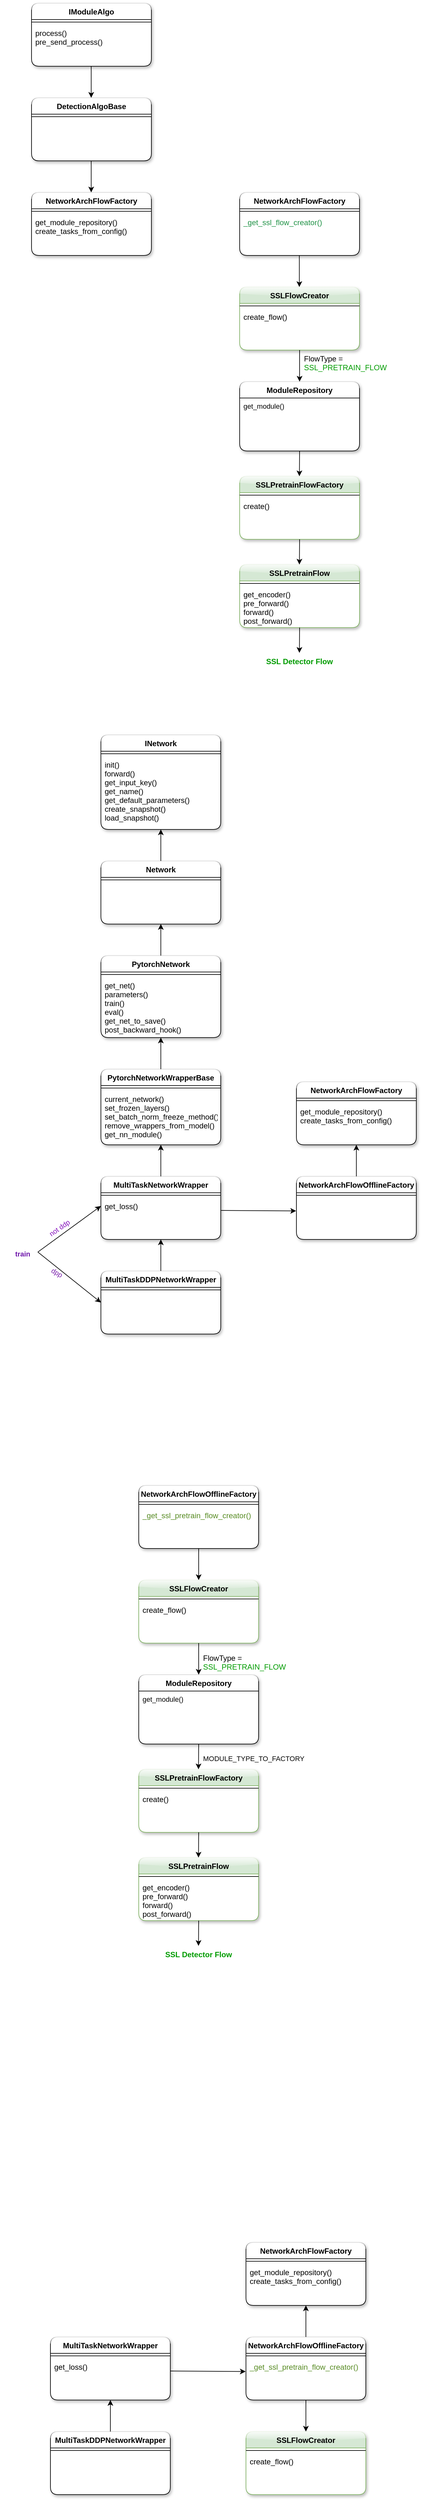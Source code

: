 <mxfile version="20.7.4" type="github">
  <diagram id="C5RBs43oDa-KdzZeNtuy" name="Page-1">
    <mxGraphModel dx="1247" dy="769" grid="1" gridSize="10" guides="1" tooltips="1" connect="1" arrows="1" fold="1" page="1" pageScale="1" pageWidth="827" pageHeight="1169" math="0" shadow="0">
      <root>
        <mxCell id="WIyWlLk6GJQsqaUBKTNV-0" />
        <mxCell id="WIyWlLk6GJQsqaUBKTNV-1" parent="WIyWlLk6GJQsqaUBKTNV-0" />
        <mxCell id="KXzFWfe0HEiZLdzoKxse-3" value="NetworkArchFlowFactory" style="swimlane;fontStyle=1;align=center;verticalAlign=top;childLayout=stackLayout;horizontal=1;startSize=26;horizontalStack=0;resizeParent=1;resizeLast=0;collapsible=1;marginBottom=0;rounded=1;shadow=1;strokeWidth=1;swimlaneFillColor=default;glass=1;" vertex="1" parent="WIyWlLk6GJQsqaUBKTNV-1">
          <mxGeometry x="130" y="340" width="190" height="100" as="geometry">
            <mxRectangle x="220" y="120" width="160" height="26" as="alternateBounds" />
          </mxGeometry>
        </mxCell>
        <mxCell id="KXzFWfe0HEiZLdzoKxse-7" value="" style="line;html=1;strokeWidth=1;align=left;verticalAlign=middle;spacingTop=-1;spacingLeft=3;spacingRight=3;rotatable=0;labelPosition=right;points=[];portConstraint=eastwest;" vertex="1" parent="KXzFWfe0HEiZLdzoKxse-3">
          <mxGeometry y="26" width="190" height="8" as="geometry" />
        </mxCell>
        <mxCell id="KXzFWfe0HEiZLdzoKxse-226" value="get_module_repository()&#xa;create_tasks_from_config()&#xa;" style="text;align=left;verticalAlign=top;spacingLeft=4;spacingRight=4;overflow=hidden;rotatable=0;points=[[0,0.5],[1,0.5]];portConstraint=eastwest;" vertex="1" parent="KXzFWfe0HEiZLdzoKxse-3">
          <mxGeometry y="34" width="190" height="66" as="geometry" />
        </mxCell>
        <mxCell id="KXzFWfe0HEiZLdzoKxse-45" value="NetworkArchFlowOfflineFactory" style="swimlane;fontStyle=1;align=center;verticalAlign=top;childLayout=stackLayout;horizontal=1;startSize=26;horizontalStack=0;resizeParent=1;resizeLast=0;collapsible=1;marginBottom=0;rounded=1;shadow=1;strokeWidth=1;swimlaneFillColor=default;glass=1;" vertex="1" parent="WIyWlLk6GJQsqaUBKTNV-1">
          <mxGeometry x="550" y="1900" width="190" height="100" as="geometry">
            <mxRectangle x="220" y="120" width="160" height="26" as="alternateBounds" />
          </mxGeometry>
        </mxCell>
        <mxCell id="KXzFWfe0HEiZLdzoKxse-46" value="" style="line;html=1;strokeWidth=1;align=left;verticalAlign=middle;spacingTop=-1;spacingLeft=3;spacingRight=3;rotatable=0;labelPosition=right;points=[];portConstraint=eastwest;" vertex="1" parent="KXzFWfe0HEiZLdzoKxse-45">
          <mxGeometry y="26" width="190" height="8" as="geometry" />
        </mxCell>
        <mxCell id="KXzFWfe0HEiZLdzoKxse-49" value="NetworkArchFlowFactory" style="swimlane;fontStyle=1;align=center;verticalAlign=top;childLayout=stackLayout;horizontal=1;startSize=26;horizontalStack=0;resizeParent=1;resizeLast=0;collapsible=1;marginBottom=0;rounded=1;shadow=1;strokeWidth=1;swimlaneFillColor=default;glass=1;" vertex="1" parent="WIyWlLk6GJQsqaUBKTNV-1">
          <mxGeometry x="550" y="1750" width="190" height="100" as="geometry">
            <mxRectangle x="220" y="120" width="160" height="26" as="alternateBounds" />
          </mxGeometry>
        </mxCell>
        <mxCell id="KXzFWfe0HEiZLdzoKxse-50" value="" style="line;html=1;strokeWidth=1;align=left;verticalAlign=middle;spacingTop=-1;spacingLeft=3;spacingRight=3;rotatable=0;labelPosition=right;points=[];portConstraint=eastwest;" vertex="1" parent="KXzFWfe0HEiZLdzoKxse-49">
          <mxGeometry y="26" width="190" height="8" as="geometry" />
        </mxCell>
        <mxCell id="KXzFWfe0HEiZLdzoKxse-51" value="get_module_repository()&#xa;create_tasks_from_config()&#xa;" style="text;align=left;verticalAlign=top;spacingLeft=4;spacingRight=4;overflow=hidden;rotatable=0;points=[[0,0.5],[1,0.5]];portConstraint=eastwest;" vertex="1" parent="KXzFWfe0HEiZLdzoKxse-49">
          <mxGeometry y="34" width="190" height="66" as="geometry" />
        </mxCell>
        <mxCell id="KXzFWfe0HEiZLdzoKxse-52" value="" style="endArrow=classic;html=1;rounded=0;fontColor=#009C00;exitX=0.5;exitY=0;exitDx=0;exitDy=0;" edge="1" parent="WIyWlLk6GJQsqaUBKTNV-1" source="KXzFWfe0HEiZLdzoKxse-45">
          <mxGeometry width="50" height="50" relative="1" as="geometry">
            <mxPoint x="870" y="1920" as="sourcePoint" />
            <mxPoint x="645" y="1850" as="targetPoint" />
          </mxGeometry>
        </mxCell>
        <mxCell id="KXzFWfe0HEiZLdzoKxse-54" value="Network" style="swimlane;fontStyle=1;align=center;verticalAlign=top;childLayout=stackLayout;horizontal=1;startSize=26;horizontalStack=0;resizeParent=1;resizeLast=0;collapsible=1;marginBottom=0;rounded=1;shadow=1;strokeWidth=1;swimlaneFillColor=default;glass=1;" vertex="1" parent="WIyWlLk6GJQsqaUBKTNV-1">
          <mxGeometry x="240" y="1400" width="190" height="100" as="geometry">
            <mxRectangle x="220" y="120" width="160" height="26" as="alternateBounds" />
          </mxGeometry>
        </mxCell>
        <mxCell id="KXzFWfe0HEiZLdzoKxse-55" value="" style="line;html=1;strokeWidth=1;align=left;verticalAlign=middle;spacingTop=-1;spacingLeft=3;spacingRight=3;rotatable=0;labelPosition=right;points=[];portConstraint=eastwest;" vertex="1" parent="KXzFWfe0HEiZLdzoKxse-54">
          <mxGeometry y="26" width="190" height="8" as="geometry" />
        </mxCell>
        <mxCell id="KXzFWfe0HEiZLdzoKxse-57" value="INetwork" style="swimlane;fontStyle=1;align=center;verticalAlign=top;childLayout=stackLayout;horizontal=1;startSize=26;horizontalStack=0;resizeParent=1;resizeLast=0;collapsible=1;marginBottom=0;rounded=1;shadow=1;strokeWidth=1;swimlaneFillColor=default;glass=1;" vertex="1" parent="WIyWlLk6GJQsqaUBKTNV-1">
          <mxGeometry x="240" y="1200" width="190" height="150" as="geometry">
            <mxRectangle x="220" y="120" width="160" height="26" as="alternateBounds" />
          </mxGeometry>
        </mxCell>
        <mxCell id="KXzFWfe0HEiZLdzoKxse-58" value="" style="line;html=1;strokeWidth=1;align=left;verticalAlign=middle;spacingTop=-1;spacingLeft=3;spacingRight=3;rotatable=0;labelPosition=right;points=[];portConstraint=eastwest;" vertex="1" parent="KXzFWfe0HEiZLdzoKxse-57">
          <mxGeometry y="26" width="190" height="8" as="geometry" />
        </mxCell>
        <mxCell id="KXzFWfe0HEiZLdzoKxse-59" value="init()&#xa;forward()&#xa;get_input_key()&#xa;get_name()&#xa;get_default_parameters()&#xa;create_snapshot()&#xa;load_snapshot()&#xa;" style="text;align=left;verticalAlign=top;spacingLeft=4;spacingRight=4;overflow=hidden;rotatable=0;points=[[0,0.5],[1,0.5]];portConstraint=eastwest;" vertex="1" parent="KXzFWfe0HEiZLdzoKxse-57">
          <mxGeometry y="34" width="190" height="116" as="geometry" />
        </mxCell>
        <mxCell id="KXzFWfe0HEiZLdzoKxse-60" value="" style="endArrow=classic;html=1;rounded=0;fontColor=#009C00;exitX=0.5;exitY=0;exitDx=0;exitDy=0;" edge="1" parent="WIyWlLk6GJQsqaUBKTNV-1" source="KXzFWfe0HEiZLdzoKxse-54">
          <mxGeometry width="50" height="50" relative="1" as="geometry">
            <mxPoint x="560" y="1420" as="sourcePoint" />
            <mxPoint x="335" y="1350" as="targetPoint" />
          </mxGeometry>
        </mxCell>
        <mxCell id="KXzFWfe0HEiZLdzoKxse-61" value="PytorchNetwork" style="swimlane;fontStyle=1;align=center;verticalAlign=top;childLayout=stackLayout;horizontal=1;startSize=26;horizontalStack=0;resizeParent=1;resizeLast=0;collapsible=1;marginBottom=0;rounded=1;shadow=1;strokeWidth=1;swimlaneFillColor=default;glass=1;" vertex="1" parent="WIyWlLk6GJQsqaUBKTNV-1">
          <mxGeometry x="240" y="1550" width="190" height="130" as="geometry">
            <mxRectangle x="220" y="120" width="160" height="26" as="alternateBounds" />
          </mxGeometry>
        </mxCell>
        <mxCell id="KXzFWfe0HEiZLdzoKxse-62" value="" style="line;html=1;strokeWidth=1;align=left;verticalAlign=middle;spacingTop=-1;spacingLeft=3;spacingRight=3;rotatable=0;labelPosition=right;points=[];portConstraint=eastwest;" vertex="1" parent="KXzFWfe0HEiZLdzoKxse-61">
          <mxGeometry y="26" width="190" height="8" as="geometry" />
        </mxCell>
        <mxCell id="KXzFWfe0HEiZLdzoKxse-72" value="get_net()&#xa;parameters()&#xa;train()&#xa;eval()&#xa;get_net_to_save()&#xa;post_backward_hook()&#xa;" style="text;align=left;verticalAlign=top;spacingLeft=4;spacingRight=4;overflow=hidden;rotatable=0;points=[[0,0.5],[1,0.5]];portConstraint=eastwest;" vertex="1" parent="KXzFWfe0HEiZLdzoKxse-61">
          <mxGeometry y="34" width="190" height="96" as="geometry" />
        </mxCell>
        <mxCell id="KXzFWfe0HEiZLdzoKxse-63" value="" style="endArrow=classic;html=1;rounded=0;fontColor=#009C00;exitX=0.5;exitY=0;exitDx=0;exitDy=0;" edge="1" parent="WIyWlLk6GJQsqaUBKTNV-1" source="KXzFWfe0HEiZLdzoKxse-61">
          <mxGeometry width="50" height="50" relative="1" as="geometry">
            <mxPoint x="560" y="1570" as="sourcePoint" />
            <mxPoint x="335" y="1500" as="targetPoint" />
          </mxGeometry>
        </mxCell>
        <mxCell id="KXzFWfe0HEiZLdzoKxse-64" value="PytorchNetworkWrapperBase" style="swimlane;fontStyle=1;align=center;verticalAlign=top;childLayout=stackLayout;horizontal=1;startSize=26;horizontalStack=0;resizeParent=1;resizeLast=0;collapsible=1;marginBottom=0;rounded=1;shadow=1;strokeWidth=1;swimlaneFillColor=default;glass=1;" vertex="1" parent="WIyWlLk6GJQsqaUBKTNV-1">
          <mxGeometry x="240" y="1730" width="190" height="120" as="geometry">
            <mxRectangle x="220" y="120" width="160" height="26" as="alternateBounds" />
          </mxGeometry>
        </mxCell>
        <mxCell id="KXzFWfe0HEiZLdzoKxse-65" value="" style="line;html=1;strokeWidth=1;align=left;verticalAlign=middle;spacingTop=-1;spacingLeft=3;spacingRight=3;rotatable=0;labelPosition=right;points=[];portConstraint=eastwest;" vertex="1" parent="KXzFWfe0HEiZLdzoKxse-64">
          <mxGeometry y="26" width="190" height="8" as="geometry" />
        </mxCell>
        <mxCell id="KXzFWfe0HEiZLdzoKxse-73" value="current_network()&#xa;set_frozen_layers()&#xa;set_batch_norm_freeze_method()&#xa;remove_wrappers_from_model()&#xa;get_nn_module()" style="text;align=left;verticalAlign=top;spacingLeft=4;spacingRight=4;overflow=hidden;rotatable=0;points=[[0,0.5],[1,0.5]];portConstraint=eastwest;" vertex="1" parent="KXzFWfe0HEiZLdzoKxse-64">
          <mxGeometry y="34" width="190" height="86" as="geometry" />
        </mxCell>
        <mxCell id="KXzFWfe0HEiZLdzoKxse-66" value="" style="endArrow=classic;html=1;rounded=0;fontColor=#009C00;exitX=0.5;exitY=0;exitDx=0;exitDy=0;" edge="1" parent="WIyWlLk6GJQsqaUBKTNV-1" source="KXzFWfe0HEiZLdzoKxse-64">
          <mxGeometry width="50" height="50" relative="1" as="geometry">
            <mxPoint x="560" y="1750" as="sourcePoint" />
            <mxPoint x="335" y="1680" as="targetPoint" />
          </mxGeometry>
        </mxCell>
        <mxCell id="KXzFWfe0HEiZLdzoKxse-67" value="MultiTaskNetworkWrapper" style="swimlane;fontStyle=1;align=center;verticalAlign=top;childLayout=stackLayout;horizontal=1;startSize=26;horizontalStack=0;resizeParent=1;resizeLast=0;collapsible=1;marginBottom=0;rounded=1;shadow=1;strokeWidth=1;swimlaneFillColor=default;glass=1;" vertex="1" parent="WIyWlLk6GJQsqaUBKTNV-1">
          <mxGeometry x="240" y="1900" width="190" height="100" as="geometry">
            <mxRectangle x="220" y="120" width="160" height="26" as="alternateBounds" />
          </mxGeometry>
        </mxCell>
        <mxCell id="KXzFWfe0HEiZLdzoKxse-68" value="" style="line;html=1;strokeWidth=1;align=left;verticalAlign=middle;spacingTop=-1;spacingLeft=3;spacingRight=3;rotatable=0;labelPosition=right;points=[];portConstraint=eastwest;" vertex="1" parent="KXzFWfe0HEiZLdzoKxse-67">
          <mxGeometry y="26" width="190" height="8" as="geometry" />
        </mxCell>
        <mxCell id="KXzFWfe0HEiZLdzoKxse-74" value="get_loss()" style="text;align=left;verticalAlign=top;spacingLeft=4;spacingRight=4;overflow=hidden;rotatable=0;points=[[0,0.5],[1,0.5]];portConstraint=eastwest;" vertex="1" parent="KXzFWfe0HEiZLdzoKxse-67">
          <mxGeometry y="34" width="190" height="26" as="geometry" />
        </mxCell>
        <mxCell id="KXzFWfe0HEiZLdzoKxse-69" value="" style="endArrow=classic;html=1;rounded=0;fontColor=#009C00;exitX=0.5;exitY=0;exitDx=0;exitDy=0;" edge="1" parent="WIyWlLk6GJQsqaUBKTNV-1" source="KXzFWfe0HEiZLdzoKxse-67">
          <mxGeometry width="50" height="50" relative="1" as="geometry">
            <mxPoint x="560" y="1920" as="sourcePoint" />
            <mxPoint x="335" y="1850" as="targetPoint" />
          </mxGeometry>
        </mxCell>
        <mxCell id="KXzFWfe0HEiZLdzoKxse-75" value="MultiTaskDDPNetworkWrapper" style="swimlane;fontStyle=1;align=center;verticalAlign=top;childLayout=stackLayout;horizontal=1;startSize=26;horizontalStack=0;resizeParent=1;resizeLast=0;collapsible=1;marginBottom=0;rounded=1;shadow=1;strokeWidth=1;swimlaneFillColor=default;glass=1;" vertex="1" parent="WIyWlLk6GJQsqaUBKTNV-1">
          <mxGeometry x="240" y="2050" width="190" height="100" as="geometry">
            <mxRectangle x="220" y="120" width="160" height="26" as="alternateBounds" />
          </mxGeometry>
        </mxCell>
        <mxCell id="KXzFWfe0HEiZLdzoKxse-76" value="" style="line;html=1;strokeWidth=1;align=left;verticalAlign=middle;spacingTop=-1;spacingLeft=3;spacingRight=3;rotatable=0;labelPosition=right;points=[];portConstraint=eastwest;" vertex="1" parent="KXzFWfe0HEiZLdzoKxse-75">
          <mxGeometry y="26" width="190" height="8" as="geometry" />
        </mxCell>
        <mxCell id="KXzFWfe0HEiZLdzoKxse-78" value="" style="endArrow=classic;html=1;rounded=0;fontColor=#009C00;exitX=0.5;exitY=0;exitDx=0;exitDy=0;" edge="1" parent="WIyWlLk6GJQsqaUBKTNV-1" source="KXzFWfe0HEiZLdzoKxse-75">
          <mxGeometry width="50" height="50" relative="1" as="geometry">
            <mxPoint x="560" y="2070" as="sourcePoint" />
            <mxPoint x="335" y="2000" as="targetPoint" />
          </mxGeometry>
        </mxCell>
        <mxCell id="KXzFWfe0HEiZLdzoKxse-83" value="" style="endArrow=classic;html=1;rounded=0;fontColor=#009C00;exitX=1.001;exitY=0.769;exitDx=0;exitDy=0;exitPerimeter=0;entryX=-0.003;entryY=0.8;entryDx=0;entryDy=0;entryPerimeter=0;" edge="1" parent="WIyWlLk6GJQsqaUBKTNV-1" source="KXzFWfe0HEiZLdzoKxse-74">
          <mxGeometry width="50" height="50" relative="1" as="geometry">
            <mxPoint x="530" y="2090" as="sourcePoint" />
            <mxPoint x="549.43" y="1954.8" as="targetPoint" />
          </mxGeometry>
        </mxCell>
        <mxCell id="KXzFWfe0HEiZLdzoKxse-145" value="NetworkArchFlowOfflineFactory" style="swimlane;fontStyle=1;align=center;verticalAlign=top;childLayout=stackLayout;horizontal=1;startSize=26;horizontalStack=0;resizeParent=1;resizeLast=0;collapsible=1;marginBottom=0;rounded=1;shadow=1;strokeWidth=1;swimlaneFillColor=default;glass=1;" vertex="1" parent="WIyWlLk6GJQsqaUBKTNV-1">
          <mxGeometry x="300" y="2390" width="190" height="100" as="geometry">
            <mxRectangle x="220" y="120" width="160" height="26" as="alternateBounds" />
          </mxGeometry>
        </mxCell>
        <mxCell id="KXzFWfe0HEiZLdzoKxse-146" value="" style="line;html=1;strokeWidth=1;align=left;verticalAlign=middle;spacingTop=-1;spacingLeft=3;spacingRight=3;rotatable=0;labelPosition=right;points=[];portConstraint=eastwest;" vertex="1" parent="KXzFWfe0HEiZLdzoKxse-145">
          <mxGeometry y="26" width="190" height="8" as="geometry" />
        </mxCell>
        <mxCell id="KXzFWfe0HEiZLdzoKxse-147" value="_get_ssl_pretrain_flow_creator()" style="text;align=left;verticalAlign=top;spacingLeft=4;spacingRight=4;overflow=hidden;rotatable=0;points=[[0,0.5],[1,0.5]];portConstraint=eastwest;fontColor=#578b23;" vertex="1" parent="KXzFWfe0HEiZLdzoKxse-145">
          <mxGeometry y="34" width="190" height="26" as="geometry" />
        </mxCell>
        <mxCell id="KXzFWfe0HEiZLdzoKxse-149" value="SSLFlowCreator" style="swimlane;fontStyle=1;align=center;verticalAlign=top;childLayout=stackLayout;horizontal=1;startSize=26;horizontalStack=0;resizeParent=1;resizeLast=0;collapsible=1;marginBottom=0;rounded=1;shadow=1;strokeWidth=1;swimlaneFillColor=default;glass=1;fillColor=#d5e8d4;strokeColor=#82b366;" vertex="1" parent="WIyWlLk6GJQsqaUBKTNV-1">
          <mxGeometry x="300" y="2540" width="190" height="100" as="geometry">
            <mxRectangle x="220" y="120" width="160" height="26" as="alternateBounds" />
          </mxGeometry>
        </mxCell>
        <mxCell id="KXzFWfe0HEiZLdzoKxse-150" value="" style="line;html=1;strokeWidth=1;align=left;verticalAlign=middle;spacingTop=-1;spacingLeft=3;spacingRight=3;rotatable=0;labelPosition=right;points=[];portConstraint=eastwest;" vertex="1" parent="KXzFWfe0HEiZLdzoKxse-149">
          <mxGeometry y="26" width="190" height="8" as="geometry" />
        </mxCell>
        <mxCell id="KXzFWfe0HEiZLdzoKxse-151" value="create_flow()" style="text;align=left;verticalAlign=top;spacingLeft=4;spacingRight=4;overflow=hidden;rotatable=0;points=[[0,0.5],[1,0.5]];portConstraint=eastwest;" vertex="1" parent="KXzFWfe0HEiZLdzoKxse-149">
          <mxGeometry y="34" width="190" height="26" as="geometry" />
        </mxCell>
        <mxCell id="KXzFWfe0HEiZLdzoKxse-152" value="" style="endArrow=classic;html=1;rounded=0;" edge="1" parent="WIyWlLk6GJQsqaUBKTNV-1">
          <mxGeometry x="-1" y="-166" width="50" height="50" relative="1" as="geometry">
            <mxPoint x="395" y="2490" as="sourcePoint" />
            <mxPoint x="395" y="2540" as="targetPoint" />
            <mxPoint x="26" y="-90" as="offset" />
          </mxGeometry>
        </mxCell>
        <mxCell id="KXzFWfe0HEiZLdzoKxse-153" value="ModuleRepository" style="swimlane;fontStyle=1;align=center;verticalAlign=top;childLayout=stackLayout;horizontal=1;startSize=26;horizontalStack=0;resizeParent=1;resizeLast=0;collapsible=1;marginBottom=0;rounded=1;shadow=1;strokeWidth=1;swimlaneFillColor=default;glass=1;" vertex="1" parent="WIyWlLk6GJQsqaUBKTNV-1">
          <mxGeometry x="300" y="2690" width="190" height="110" as="geometry">
            <mxRectangle x="130" y="380" width="160" height="26" as="alternateBounds" />
          </mxGeometry>
        </mxCell>
        <mxCell id="KXzFWfe0HEiZLdzoKxse-154" value="get_module()" style="text;align=left;verticalAlign=top;spacingLeft=4;spacingRight=4;overflow=hidden;rotatable=0;points=[[0,0.5],[1,0.5]];portConstraint=eastwest;fontSize=11;" vertex="1" parent="KXzFWfe0HEiZLdzoKxse-153">
          <mxGeometry y="26" width="190" height="64" as="geometry" />
        </mxCell>
        <mxCell id="KXzFWfe0HEiZLdzoKxse-155" value="FlowType = &lt;font color=&quot;#009c00&quot;&gt;SSL_PRETRAIN_FLOW&lt;/font&gt;" style="text;whiteSpace=wrap;html=1;" vertex="1" parent="WIyWlLk6GJQsqaUBKTNV-1">
          <mxGeometry x="400" y="2650" width="160" height="40" as="geometry" />
        </mxCell>
        <mxCell id="KXzFWfe0HEiZLdzoKxse-156" value="SSLPretrainFlow" style="swimlane;fontStyle=1;align=center;verticalAlign=top;childLayout=stackLayout;horizontal=1;startSize=26;horizontalStack=0;resizeParent=1;resizeLast=0;collapsible=1;marginBottom=0;rounded=1;shadow=1;strokeWidth=1;swimlaneFillColor=default;glass=1;fillColor=#d5e8d4;strokeColor=#82b366;" vertex="1" parent="WIyWlLk6GJQsqaUBKTNV-1">
          <mxGeometry x="300" y="2980" width="190" height="100" as="geometry">
            <mxRectangle x="220" y="120" width="160" height="26" as="alternateBounds" />
          </mxGeometry>
        </mxCell>
        <mxCell id="KXzFWfe0HEiZLdzoKxse-157" value="" style="line;html=1;strokeWidth=1;align=left;verticalAlign=middle;spacingTop=-1;spacingLeft=3;spacingRight=3;rotatable=0;labelPosition=right;points=[];portConstraint=eastwest;" vertex="1" parent="KXzFWfe0HEiZLdzoKxse-156">
          <mxGeometry y="26" width="190" height="8" as="geometry" />
        </mxCell>
        <mxCell id="KXzFWfe0HEiZLdzoKxse-158" value="get_encoder()&#xa;pre_forward()&#xa;forward()&#xa;post_forward()" style="text;align=left;verticalAlign=top;spacingLeft=4;spacingRight=4;overflow=hidden;rotatable=0;points=[[0,0.5],[1,0.5]];portConstraint=eastwest;" vertex="1" parent="KXzFWfe0HEiZLdzoKxse-156">
          <mxGeometry y="34" width="190" height="66" as="geometry" />
        </mxCell>
        <mxCell id="KXzFWfe0HEiZLdzoKxse-159" value="SSLPretrainFlowFactory" style="swimlane;fontStyle=1;align=center;verticalAlign=top;childLayout=stackLayout;horizontal=1;startSize=26;horizontalStack=0;resizeParent=1;resizeLast=0;collapsible=1;marginBottom=0;rounded=1;shadow=1;strokeWidth=1;swimlaneFillColor=default;glass=1;fillColor=#d5e8d4;strokeColor=#82b366;" vertex="1" parent="WIyWlLk6GJQsqaUBKTNV-1">
          <mxGeometry x="300" y="2840" width="190" height="100" as="geometry">
            <mxRectangle x="220" y="120" width="160" height="26" as="alternateBounds" />
          </mxGeometry>
        </mxCell>
        <mxCell id="KXzFWfe0HEiZLdzoKxse-160" value="" style="line;html=1;strokeWidth=1;align=left;verticalAlign=middle;spacingTop=-1;spacingLeft=3;spacingRight=3;rotatable=0;labelPosition=right;points=[];portConstraint=eastwest;" vertex="1" parent="KXzFWfe0HEiZLdzoKxse-159">
          <mxGeometry y="26" width="190" height="8" as="geometry" />
        </mxCell>
        <mxCell id="KXzFWfe0HEiZLdzoKxse-161" value="create()" style="text;align=left;verticalAlign=top;spacingLeft=4;spacingRight=4;overflow=hidden;rotatable=0;points=[[0,0.5],[1,0.5]];portConstraint=eastwest;" vertex="1" parent="KXzFWfe0HEiZLdzoKxse-159">
          <mxGeometry y="34" width="190" height="26" as="geometry" />
        </mxCell>
        <mxCell id="KXzFWfe0HEiZLdzoKxse-162" value="&lt;b style=&quot;&quot;&gt;&lt;font color=&quot;#009c00&quot;&gt;SSL Detector Flow&lt;/font&gt;&lt;/b&gt;" style="text;whiteSpace=wrap;html=1;" vertex="1" parent="WIyWlLk6GJQsqaUBKTNV-1">
          <mxGeometry x="340" y="3120" width="160" height="40" as="geometry" />
        </mxCell>
        <mxCell id="KXzFWfe0HEiZLdzoKxse-163" value="" style="endArrow=classic;html=1;rounded=0;exitX=0.5;exitY=1;exitDx=0;exitDy=0;entryX=0.5;entryY=0;entryDx=0;entryDy=0;" edge="1" parent="WIyWlLk6GJQsqaUBKTNV-1" source="KXzFWfe0HEiZLdzoKxse-149" target="KXzFWfe0HEiZLdzoKxse-153">
          <mxGeometry x="-1" y="-166" width="50" height="50" relative="1" as="geometry">
            <mxPoint x="405" y="2500" as="sourcePoint" />
            <mxPoint x="405" y="2550" as="targetPoint" />
            <mxPoint x="26" y="-90" as="offset" />
          </mxGeometry>
        </mxCell>
        <mxCell id="KXzFWfe0HEiZLdzoKxse-164" value="" style="endArrow=classic;html=1;rounded=0;fontColor=#0f16d7;exitX=0.5;exitY=1;exitDx=0;exitDy=0;" edge="1" parent="WIyWlLk6GJQsqaUBKTNV-1" source="KXzFWfe0HEiZLdzoKxse-153">
          <mxGeometry width="50" height="50" relative="1" as="geometry">
            <mxPoint x="394.6" y="2810" as="sourcePoint" />
            <mxPoint x="394.7" y="2840" as="targetPoint" />
            <Array as="points">
              <mxPoint x="394.7" y="2840" />
            </Array>
          </mxGeometry>
        </mxCell>
        <mxCell id="KXzFWfe0HEiZLdzoKxse-165" value="&lt;font color=&quot;#050505&quot;&gt;MODULE_TYPE_TO_FACTORY&lt;/font&gt;" style="text;whiteSpace=wrap;html=1;fontSize=11;fontColor=#578b23;" vertex="1" parent="WIyWlLk6GJQsqaUBKTNV-1">
          <mxGeometry x="400" y="2810" width="190" height="40" as="geometry" />
        </mxCell>
        <mxCell id="KXzFWfe0HEiZLdzoKxse-166" value="" style="endArrow=classic;html=1;rounded=0;fontColor=#0f16d7;exitX=0.5;exitY=1;exitDx=0;exitDy=0;" edge="1" parent="WIyWlLk6GJQsqaUBKTNV-1">
          <mxGeometry width="50" height="50" relative="1" as="geometry">
            <mxPoint x="395" y="2940" as="sourcePoint" />
            <mxPoint x="394.7" y="2980" as="targetPoint" />
            <Array as="points">
              <mxPoint x="394.7" y="2980" />
            </Array>
          </mxGeometry>
        </mxCell>
        <mxCell id="KXzFWfe0HEiZLdzoKxse-167" value="" style="endArrow=classic;html=1;rounded=0;fontColor=#0f16d7;exitX=0.5;exitY=1;exitDx=0;exitDy=0;" edge="1" parent="WIyWlLk6GJQsqaUBKTNV-1">
          <mxGeometry width="50" height="50" relative="1" as="geometry">
            <mxPoint x="395" y="3080" as="sourcePoint" />
            <mxPoint x="394.7" y="3120" as="targetPoint" />
            <Array as="points">
              <mxPoint x="394.7" y="3120" />
            </Array>
          </mxGeometry>
        </mxCell>
        <mxCell id="KXzFWfe0HEiZLdzoKxse-168" value="NetworkArchFlowOfflineFactory" style="swimlane;fontStyle=1;align=center;verticalAlign=top;childLayout=stackLayout;horizontal=1;startSize=26;horizontalStack=0;resizeParent=1;resizeLast=0;collapsible=1;marginBottom=0;rounded=1;shadow=1;strokeWidth=1;swimlaneFillColor=default;glass=1;" vertex="1" parent="WIyWlLk6GJQsqaUBKTNV-1">
          <mxGeometry x="470" y="3740" width="190" height="100" as="geometry">
            <mxRectangle x="220" y="120" width="160" height="26" as="alternateBounds" />
          </mxGeometry>
        </mxCell>
        <mxCell id="KXzFWfe0HEiZLdzoKxse-169" value="" style="line;html=1;strokeWidth=1;align=left;verticalAlign=middle;spacingTop=-1;spacingLeft=3;spacingRight=3;rotatable=0;labelPosition=right;points=[];portConstraint=eastwest;" vertex="1" parent="KXzFWfe0HEiZLdzoKxse-168">
          <mxGeometry y="26" width="190" height="8" as="geometry" />
        </mxCell>
        <mxCell id="KXzFWfe0HEiZLdzoKxse-170" value="_get_ssl_pretrain_flow_creator()" style="text;align=left;verticalAlign=top;spacingLeft=4;spacingRight=4;overflow=hidden;rotatable=0;points=[[0,0.5],[1,0.5]];portConstraint=eastwest;fontColor=#578b23;" vertex="1" parent="KXzFWfe0HEiZLdzoKxse-168">
          <mxGeometry y="34" width="190" height="26" as="geometry" />
        </mxCell>
        <mxCell id="KXzFWfe0HEiZLdzoKxse-171" value="NetworkArchFlowFactory" style="swimlane;fontStyle=1;align=center;verticalAlign=top;childLayout=stackLayout;horizontal=1;startSize=26;horizontalStack=0;resizeParent=1;resizeLast=0;collapsible=1;marginBottom=0;rounded=1;shadow=1;strokeWidth=1;swimlaneFillColor=default;glass=1;" vertex="1" parent="WIyWlLk6GJQsqaUBKTNV-1">
          <mxGeometry x="470" y="3590" width="190" height="100" as="geometry">
            <mxRectangle x="220" y="120" width="160" height="26" as="alternateBounds" />
          </mxGeometry>
        </mxCell>
        <mxCell id="KXzFWfe0HEiZLdzoKxse-172" value="" style="line;html=1;strokeWidth=1;align=left;verticalAlign=middle;spacingTop=-1;spacingLeft=3;spacingRight=3;rotatable=0;labelPosition=right;points=[];portConstraint=eastwest;" vertex="1" parent="KXzFWfe0HEiZLdzoKxse-171">
          <mxGeometry y="26" width="190" height="8" as="geometry" />
        </mxCell>
        <mxCell id="KXzFWfe0HEiZLdzoKxse-173" value="get_module_repository()&#xa;create_tasks_from_config()&#xa;" style="text;align=left;verticalAlign=top;spacingLeft=4;spacingRight=4;overflow=hidden;rotatable=0;points=[[0,0.5],[1,0.5]];portConstraint=eastwest;" vertex="1" parent="KXzFWfe0HEiZLdzoKxse-171">
          <mxGeometry y="34" width="190" height="66" as="geometry" />
        </mxCell>
        <mxCell id="KXzFWfe0HEiZLdzoKxse-174" value="" style="endArrow=classic;html=1;rounded=0;fontColor=#009C00;exitX=0.5;exitY=0;exitDx=0;exitDy=0;" edge="1" parent="WIyWlLk6GJQsqaUBKTNV-1" source="KXzFWfe0HEiZLdzoKxse-168">
          <mxGeometry width="50" height="50" relative="1" as="geometry">
            <mxPoint x="790" y="3760" as="sourcePoint" />
            <mxPoint x="565" y="3690" as="targetPoint" />
          </mxGeometry>
        </mxCell>
        <mxCell id="KXzFWfe0HEiZLdzoKxse-178" value="MultiTaskNetworkWrapper" style="swimlane;fontStyle=1;align=center;verticalAlign=top;childLayout=stackLayout;horizontal=1;startSize=26;horizontalStack=0;resizeParent=1;resizeLast=0;collapsible=1;marginBottom=0;rounded=1;shadow=1;strokeWidth=1;swimlaneFillColor=default;glass=1;" vertex="1" parent="WIyWlLk6GJQsqaUBKTNV-1">
          <mxGeometry x="160" y="3740" width="190" height="100" as="geometry">
            <mxRectangle x="220" y="120" width="160" height="26" as="alternateBounds" />
          </mxGeometry>
        </mxCell>
        <mxCell id="KXzFWfe0HEiZLdzoKxse-179" value="" style="line;html=1;strokeWidth=1;align=left;verticalAlign=middle;spacingTop=-1;spacingLeft=3;spacingRight=3;rotatable=0;labelPosition=right;points=[];portConstraint=eastwest;" vertex="1" parent="KXzFWfe0HEiZLdzoKxse-178">
          <mxGeometry y="26" width="190" height="8" as="geometry" />
        </mxCell>
        <mxCell id="KXzFWfe0HEiZLdzoKxse-180" value="get_loss()" style="text;align=left;verticalAlign=top;spacingLeft=4;spacingRight=4;overflow=hidden;rotatable=0;points=[[0,0.5],[1,0.5]];portConstraint=eastwest;" vertex="1" parent="KXzFWfe0HEiZLdzoKxse-178">
          <mxGeometry y="34" width="190" height="26" as="geometry" />
        </mxCell>
        <mxCell id="KXzFWfe0HEiZLdzoKxse-182" value="MultiTaskDDPNetworkWrapper" style="swimlane;fontStyle=1;align=center;verticalAlign=top;childLayout=stackLayout;horizontal=1;startSize=26;horizontalStack=0;resizeParent=1;resizeLast=0;collapsible=1;marginBottom=0;rounded=1;shadow=1;strokeWidth=1;swimlaneFillColor=default;glass=1;" vertex="1" parent="WIyWlLk6GJQsqaUBKTNV-1">
          <mxGeometry x="160" y="3890" width="190" height="100" as="geometry">
            <mxRectangle x="220" y="120" width="160" height="26" as="alternateBounds" />
          </mxGeometry>
        </mxCell>
        <mxCell id="KXzFWfe0HEiZLdzoKxse-183" value="" style="line;html=1;strokeWidth=1;align=left;verticalAlign=middle;spacingTop=-1;spacingLeft=3;spacingRight=3;rotatable=0;labelPosition=right;points=[];portConstraint=eastwest;" vertex="1" parent="KXzFWfe0HEiZLdzoKxse-182">
          <mxGeometry y="26" width="190" height="8" as="geometry" />
        </mxCell>
        <mxCell id="KXzFWfe0HEiZLdzoKxse-184" value="" style="endArrow=classic;html=1;rounded=0;fontColor=#009C00;exitX=0.5;exitY=0;exitDx=0;exitDy=0;" edge="1" parent="WIyWlLk6GJQsqaUBKTNV-1" source="KXzFWfe0HEiZLdzoKxse-182">
          <mxGeometry width="50" height="50" relative="1" as="geometry">
            <mxPoint x="480" y="3910" as="sourcePoint" />
            <mxPoint x="255" y="3840" as="targetPoint" />
          </mxGeometry>
        </mxCell>
        <mxCell id="KXzFWfe0HEiZLdzoKxse-185" value="SSLFlowCreator" style="swimlane;fontStyle=1;align=center;verticalAlign=top;childLayout=stackLayout;horizontal=1;startSize=26;horizontalStack=0;resizeParent=1;resizeLast=0;collapsible=1;marginBottom=0;rounded=1;shadow=1;strokeWidth=1;swimlaneFillColor=default;glass=1;fillColor=#d5e8d4;strokeColor=#82b366;" vertex="1" parent="WIyWlLk6GJQsqaUBKTNV-1">
          <mxGeometry x="470" y="3890" width="190" height="100" as="geometry">
            <mxRectangle x="220" y="120" width="160" height="26" as="alternateBounds" />
          </mxGeometry>
        </mxCell>
        <mxCell id="KXzFWfe0HEiZLdzoKxse-186" value="" style="line;html=1;strokeWidth=1;align=left;verticalAlign=middle;spacingTop=-1;spacingLeft=3;spacingRight=3;rotatable=0;labelPosition=right;points=[];portConstraint=eastwest;" vertex="1" parent="KXzFWfe0HEiZLdzoKxse-185">
          <mxGeometry y="26" width="190" height="8" as="geometry" />
        </mxCell>
        <mxCell id="KXzFWfe0HEiZLdzoKxse-187" value="create_flow()" style="text;align=left;verticalAlign=top;spacingLeft=4;spacingRight=4;overflow=hidden;rotatable=0;points=[[0,0.5],[1,0.5]];portConstraint=eastwest;" vertex="1" parent="KXzFWfe0HEiZLdzoKxse-185">
          <mxGeometry y="34" width="190" height="26" as="geometry" />
        </mxCell>
        <mxCell id="KXzFWfe0HEiZLdzoKxse-188" value="" style="endArrow=classic;html=1;rounded=0;" edge="1" parent="WIyWlLk6GJQsqaUBKTNV-1">
          <mxGeometry x="-1" y="-166" width="50" height="50" relative="1" as="geometry">
            <mxPoint x="565" y="3840" as="sourcePoint" />
            <mxPoint x="565" y="3890" as="targetPoint" />
            <mxPoint x="26" y="-90" as="offset" />
          </mxGeometry>
        </mxCell>
        <mxCell id="KXzFWfe0HEiZLdzoKxse-189" value="" style="endArrow=classic;html=1;rounded=0;fontColor=#009C00;exitX=1.001;exitY=0.769;exitDx=0;exitDy=0;exitPerimeter=0;entryX=-0.003;entryY=0.8;entryDx=0;entryDy=0;entryPerimeter=0;" edge="1" parent="WIyWlLk6GJQsqaUBKTNV-1" source="KXzFWfe0HEiZLdzoKxse-180">
          <mxGeometry width="50" height="50" relative="1" as="geometry">
            <mxPoint x="450" y="3930" as="sourcePoint" />
            <mxPoint x="469.43" y="3794.8" as="targetPoint" />
          </mxGeometry>
        </mxCell>
        <mxCell id="KXzFWfe0HEiZLdzoKxse-190" value="DetectionAlgoBase" style="swimlane;fontStyle=1;align=center;verticalAlign=top;childLayout=stackLayout;horizontal=1;startSize=26;horizontalStack=0;resizeParent=1;resizeLast=0;collapsible=1;marginBottom=0;rounded=1;shadow=1;strokeWidth=1;swimlaneFillColor=default;glass=1;" vertex="1" parent="WIyWlLk6GJQsqaUBKTNV-1">
          <mxGeometry x="130" y="190" width="190" height="100" as="geometry">
            <mxRectangle x="220" y="120" width="160" height="26" as="alternateBounds" />
          </mxGeometry>
        </mxCell>
        <mxCell id="KXzFWfe0HEiZLdzoKxse-191" value="" style="line;html=1;strokeWidth=1;align=left;verticalAlign=middle;spacingTop=-1;spacingLeft=3;spacingRight=3;rotatable=0;labelPosition=right;points=[];portConstraint=eastwest;" vertex="1" parent="KXzFWfe0HEiZLdzoKxse-190">
          <mxGeometry y="26" width="190" height="8" as="geometry" />
        </mxCell>
        <mxCell id="KXzFWfe0HEiZLdzoKxse-193" value="" style="endArrow=classic;html=1;rounded=0;" edge="1" parent="WIyWlLk6GJQsqaUBKTNV-1">
          <mxGeometry x="-1" y="-166" width="50" height="50" relative="1" as="geometry">
            <mxPoint x="224.6" y="290" as="sourcePoint" />
            <mxPoint x="224.6" y="340" as="targetPoint" />
            <mxPoint x="26" y="-90" as="offset" />
          </mxGeometry>
        </mxCell>
        <mxCell id="KXzFWfe0HEiZLdzoKxse-194" value="IModuleAlgo" style="swimlane;fontStyle=1;align=center;verticalAlign=top;childLayout=stackLayout;horizontal=1;startSize=26;horizontalStack=0;resizeParent=1;resizeLast=0;collapsible=1;marginBottom=0;rounded=1;shadow=1;strokeWidth=1;swimlaneFillColor=default;glass=1;" vertex="1" parent="WIyWlLk6GJQsqaUBKTNV-1">
          <mxGeometry x="130" y="40" width="190" height="100" as="geometry">
            <mxRectangle x="220" y="120" width="160" height="26" as="alternateBounds" />
          </mxGeometry>
        </mxCell>
        <mxCell id="KXzFWfe0HEiZLdzoKxse-195" value="" style="line;html=1;strokeWidth=1;align=left;verticalAlign=middle;spacingTop=-1;spacingLeft=3;spacingRight=3;rotatable=0;labelPosition=right;points=[];portConstraint=eastwest;" vertex="1" parent="KXzFWfe0HEiZLdzoKxse-194">
          <mxGeometry y="26" width="190" height="8" as="geometry" />
        </mxCell>
        <mxCell id="KXzFWfe0HEiZLdzoKxse-196" value="process()&#xa;pre_send_process()" style="text;align=left;verticalAlign=top;spacingLeft=4;spacingRight=4;overflow=hidden;rotatable=0;points=[[0,0.5],[1,0.5]];portConstraint=eastwest;fontColor=#050505;" vertex="1" parent="KXzFWfe0HEiZLdzoKxse-194">
          <mxGeometry y="34" width="190" height="66" as="geometry" />
        </mxCell>
        <mxCell id="KXzFWfe0HEiZLdzoKxse-197" value="" style="endArrow=classic;html=1;rounded=0;" edge="1" parent="WIyWlLk6GJQsqaUBKTNV-1">
          <mxGeometry x="-1" y="-166" width="50" height="50" relative="1" as="geometry">
            <mxPoint x="224.6" y="140" as="sourcePoint" />
            <mxPoint x="224.6" y="190" as="targetPoint" />
            <mxPoint x="26" y="-90" as="offset" />
          </mxGeometry>
        </mxCell>
        <mxCell id="KXzFWfe0HEiZLdzoKxse-198" value="SSLFlowCreator" style="swimlane;fontStyle=1;align=center;verticalAlign=top;childLayout=stackLayout;horizontal=1;startSize=26;horizontalStack=0;resizeParent=1;resizeLast=0;collapsible=1;marginBottom=0;rounded=1;shadow=1;strokeWidth=1;swimlaneFillColor=default;glass=1;fillColor=#d5e8d4;strokeColor=#82b366;" vertex="1" parent="WIyWlLk6GJQsqaUBKTNV-1">
          <mxGeometry x="460" y="490" width="190" height="100" as="geometry">
            <mxRectangle x="220" y="120" width="160" height="26" as="alternateBounds" />
          </mxGeometry>
        </mxCell>
        <mxCell id="KXzFWfe0HEiZLdzoKxse-199" value="" style="line;html=1;strokeWidth=1;align=left;verticalAlign=middle;spacingTop=-1;spacingLeft=3;spacingRight=3;rotatable=0;labelPosition=right;points=[];portConstraint=eastwest;" vertex="1" parent="KXzFWfe0HEiZLdzoKxse-198">
          <mxGeometry y="26" width="190" height="8" as="geometry" />
        </mxCell>
        <mxCell id="KXzFWfe0HEiZLdzoKxse-200" value="create_flow()" style="text;align=left;verticalAlign=top;spacingLeft=4;spacingRight=4;overflow=hidden;rotatable=0;points=[[0,0.5],[1,0.5]];portConstraint=eastwest;" vertex="1" parent="KXzFWfe0HEiZLdzoKxse-198">
          <mxGeometry y="34" width="190" height="26" as="geometry" />
        </mxCell>
        <mxCell id="KXzFWfe0HEiZLdzoKxse-201" value="NetworkArchFlowFactory" style="swimlane;fontStyle=1;align=center;verticalAlign=top;childLayout=stackLayout;horizontal=1;startSize=26;horizontalStack=0;resizeParent=1;resizeLast=0;collapsible=1;marginBottom=0;rounded=1;shadow=1;strokeWidth=1;swimlaneFillColor=default;glass=1;" vertex="1" parent="WIyWlLk6GJQsqaUBKTNV-1">
          <mxGeometry x="460" y="340" width="190" height="100" as="geometry">
            <mxRectangle x="220" y="120" width="160" height="26" as="alternateBounds" />
          </mxGeometry>
        </mxCell>
        <mxCell id="KXzFWfe0HEiZLdzoKxse-202" value="" style="line;html=1;strokeWidth=1;align=left;verticalAlign=middle;spacingTop=-1;spacingLeft=3;spacingRight=3;rotatable=0;labelPosition=right;points=[];portConstraint=eastwest;" vertex="1" parent="KXzFWfe0HEiZLdzoKxse-201">
          <mxGeometry y="26" width="190" height="8" as="geometry" />
        </mxCell>
        <mxCell id="KXzFWfe0HEiZLdzoKxse-203" value="_get_ssl_flow_creator()" style="text;align=left;verticalAlign=top;spacingLeft=4;spacingRight=4;overflow=hidden;rotatable=0;points=[[0,0.5],[1,0.5]];portConstraint=eastwest;fontColor=#209246;" vertex="1" parent="KXzFWfe0HEiZLdzoKxse-201">
          <mxGeometry y="34" width="190" height="26" as="geometry" />
        </mxCell>
        <mxCell id="KXzFWfe0HEiZLdzoKxse-204" value="" style="endArrow=classic;html=1;rounded=0;" edge="1" parent="WIyWlLk6GJQsqaUBKTNV-1">
          <mxGeometry x="-1" y="-166" width="50" height="50" relative="1" as="geometry">
            <mxPoint x="554.6" y="440" as="sourcePoint" />
            <mxPoint x="554.6" y="490" as="targetPoint" />
            <mxPoint x="26" y="-90" as="offset" />
          </mxGeometry>
        </mxCell>
        <mxCell id="KXzFWfe0HEiZLdzoKxse-205" value="ModuleRepository" style="swimlane;fontStyle=1;align=center;verticalAlign=top;childLayout=stackLayout;horizontal=1;startSize=26;horizontalStack=0;resizeParent=1;resizeLast=0;collapsible=1;marginBottom=0;rounded=1;shadow=1;strokeWidth=1;swimlaneFillColor=default;glass=1;" vertex="1" parent="WIyWlLk6GJQsqaUBKTNV-1">
          <mxGeometry x="460" y="640" width="190" height="110" as="geometry">
            <mxRectangle x="130" y="380" width="160" height="26" as="alternateBounds" />
          </mxGeometry>
        </mxCell>
        <mxCell id="KXzFWfe0HEiZLdzoKxse-206" value="get_module()" style="text;align=left;verticalAlign=top;spacingLeft=4;spacingRight=4;overflow=hidden;rotatable=0;points=[[0,0.5],[1,0.5]];portConstraint=eastwest;fontSize=11;" vertex="1" parent="KXzFWfe0HEiZLdzoKxse-205">
          <mxGeometry y="26" width="190" height="64" as="geometry" />
        </mxCell>
        <mxCell id="KXzFWfe0HEiZLdzoKxse-207" value="FlowType = &lt;font color=&quot;#009c00&quot;&gt;SSL_PRETRAIN_FLOW&lt;/font&gt;" style="text;whiteSpace=wrap;html=1;" vertex="1" parent="WIyWlLk6GJQsqaUBKTNV-1">
          <mxGeometry x="560" y="590" width="160" height="40" as="geometry" />
        </mxCell>
        <mxCell id="KXzFWfe0HEiZLdzoKxse-208" value="SSLPretrainFlow" style="swimlane;fontStyle=1;align=center;verticalAlign=top;childLayout=stackLayout;horizontal=1;startSize=26;horizontalStack=0;resizeParent=1;resizeLast=0;collapsible=1;marginBottom=0;rounded=1;shadow=1;strokeWidth=1;swimlaneFillColor=default;glass=1;fillColor=#d5e8d4;strokeColor=#82b366;" vertex="1" parent="WIyWlLk6GJQsqaUBKTNV-1">
          <mxGeometry x="460" y="930" width="190" height="100" as="geometry">
            <mxRectangle x="220" y="120" width="160" height="26" as="alternateBounds" />
          </mxGeometry>
        </mxCell>
        <mxCell id="KXzFWfe0HEiZLdzoKxse-209" value="" style="line;html=1;strokeWidth=1;align=left;verticalAlign=middle;spacingTop=-1;spacingLeft=3;spacingRight=3;rotatable=0;labelPosition=right;points=[];portConstraint=eastwest;" vertex="1" parent="KXzFWfe0HEiZLdzoKxse-208">
          <mxGeometry y="26" width="190" height="8" as="geometry" />
        </mxCell>
        <mxCell id="KXzFWfe0HEiZLdzoKxse-210" value="get_encoder()&#xa;pre_forward()&#xa;forward()&#xa;post_forward()" style="text;align=left;verticalAlign=top;spacingLeft=4;spacingRight=4;overflow=hidden;rotatable=0;points=[[0,0.5],[1,0.5]];portConstraint=eastwest;" vertex="1" parent="KXzFWfe0HEiZLdzoKxse-208">
          <mxGeometry y="34" width="190" height="66" as="geometry" />
        </mxCell>
        <mxCell id="KXzFWfe0HEiZLdzoKxse-211" value="SSLPretrainFlowFactory" style="swimlane;fontStyle=1;align=center;verticalAlign=top;childLayout=stackLayout;horizontal=1;startSize=26;horizontalStack=0;resizeParent=1;resizeLast=0;collapsible=1;marginBottom=0;rounded=1;shadow=1;strokeWidth=1;swimlaneFillColor=default;glass=1;fillColor=#d5e8d4;strokeColor=#82b366;" vertex="1" parent="WIyWlLk6GJQsqaUBKTNV-1">
          <mxGeometry x="460" y="790" width="190" height="100" as="geometry">
            <mxRectangle x="220" y="120" width="160" height="26" as="alternateBounds" />
          </mxGeometry>
        </mxCell>
        <mxCell id="KXzFWfe0HEiZLdzoKxse-212" value="" style="line;html=1;strokeWidth=1;align=left;verticalAlign=middle;spacingTop=-1;spacingLeft=3;spacingRight=3;rotatable=0;labelPosition=right;points=[];portConstraint=eastwest;" vertex="1" parent="KXzFWfe0HEiZLdzoKxse-211">
          <mxGeometry y="26" width="190" height="8" as="geometry" />
        </mxCell>
        <mxCell id="KXzFWfe0HEiZLdzoKxse-213" value="create()" style="text;align=left;verticalAlign=top;spacingLeft=4;spacingRight=4;overflow=hidden;rotatable=0;points=[[0,0.5],[1,0.5]];portConstraint=eastwest;" vertex="1" parent="KXzFWfe0HEiZLdzoKxse-211">
          <mxGeometry y="34" width="190" height="26" as="geometry" />
        </mxCell>
        <mxCell id="KXzFWfe0HEiZLdzoKxse-214" value="&lt;b style=&quot;&quot;&gt;&lt;font color=&quot;#009c00&quot;&gt;SSL Detector Flow&lt;/font&gt;&lt;/b&gt;" style="text;whiteSpace=wrap;html=1;" vertex="1" parent="WIyWlLk6GJQsqaUBKTNV-1">
          <mxGeometry x="500" y="1070" width="160" height="40" as="geometry" />
        </mxCell>
        <mxCell id="KXzFWfe0HEiZLdzoKxse-215" value="" style="endArrow=classic;html=1;rounded=0;exitX=0.5;exitY=1;exitDx=0;exitDy=0;entryX=0.5;entryY=0;entryDx=0;entryDy=0;" edge="1" parent="WIyWlLk6GJQsqaUBKTNV-1" target="KXzFWfe0HEiZLdzoKxse-205">
          <mxGeometry x="-1" y="-166" width="50" height="50" relative="1" as="geometry">
            <mxPoint x="555" y="590" as="sourcePoint" />
            <mxPoint x="565" y="500" as="targetPoint" />
            <mxPoint x="26" y="-90" as="offset" />
          </mxGeometry>
        </mxCell>
        <mxCell id="KXzFWfe0HEiZLdzoKxse-216" value="" style="endArrow=classic;html=1;rounded=0;fontColor=#0f16d7;exitX=0.5;exitY=1;exitDx=0;exitDy=0;" edge="1" parent="WIyWlLk6GJQsqaUBKTNV-1" source="KXzFWfe0HEiZLdzoKxse-205">
          <mxGeometry width="50" height="50" relative="1" as="geometry">
            <mxPoint x="554.6" y="760" as="sourcePoint" />
            <mxPoint x="554.7" y="790" as="targetPoint" />
            <Array as="points">
              <mxPoint x="554.7" y="790" />
            </Array>
          </mxGeometry>
        </mxCell>
        <mxCell id="KXzFWfe0HEiZLdzoKxse-217" value="" style="endArrow=classic;html=1;rounded=0;fontColor=#0f16d7;exitX=0.5;exitY=1;exitDx=0;exitDy=0;" edge="1" parent="WIyWlLk6GJQsqaUBKTNV-1">
          <mxGeometry width="50" height="50" relative="1" as="geometry">
            <mxPoint x="555" y="890" as="sourcePoint" />
            <mxPoint x="554.7" y="930" as="targetPoint" />
            <Array as="points">
              <mxPoint x="554.7" y="930" />
            </Array>
          </mxGeometry>
        </mxCell>
        <mxCell id="KXzFWfe0HEiZLdzoKxse-218" value="" style="endArrow=classic;html=1;rounded=0;fontColor=#0f16d7;exitX=0.5;exitY=1;exitDx=0;exitDy=0;" edge="1" parent="WIyWlLk6GJQsqaUBKTNV-1">
          <mxGeometry width="50" height="50" relative="1" as="geometry">
            <mxPoint x="555" y="1030" as="sourcePoint" />
            <mxPoint x="554.7" y="1070" as="targetPoint" />
            <Array as="points">
              <mxPoint x="554.7" y="1070" />
            </Array>
          </mxGeometry>
        </mxCell>
        <mxCell id="KXzFWfe0HEiZLdzoKxse-228" value="" style="endArrow=classic;html=1;rounded=0;fontSize=11;fontColor=#000000;exitX=1;exitY=0.25;exitDx=0;exitDy=0;entryX=0;entryY=0.5;entryDx=0;entryDy=0;" edge="1" parent="WIyWlLk6GJQsqaUBKTNV-1" target="KXzFWfe0HEiZLdzoKxse-74">
          <mxGeometry width="50" height="50" relative="1" as="geometry">
            <mxPoint x="140" y="2020" as="sourcePoint" />
            <mxPoint x="510" y="2090" as="targetPoint" />
          </mxGeometry>
        </mxCell>
        <mxCell id="KXzFWfe0HEiZLdzoKxse-229" value="" style="endArrow=classic;html=1;rounded=0;fontSize=11;fontColor=#000000;entryX=0;entryY=0.5;entryDx=0;entryDy=0;startArrow=none;" edge="1" parent="WIyWlLk6GJQsqaUBKTNV-1" target="KXzFWfe0HEiZLdzoKxse-75">
          <mxGeometry width="50" height="50" relative="1" as="geometry">
            <mxPoint x="140" y="2020" as="sourcePoint" />
            <mxPoint x="246.39" y="1963.604" as="targetPoint" />
          </mxGeometry>
        </mxCell>
        <mxCell id="KXzFWfe0HEiZLdzoKxse-230" value="&lt;font style=&quot;&quot; color=&quot;#8511bb&quot;&gt;not ddp&lt;/font&gt;" style="text;whiteSpace=wrap;html=1;fontSize=11;fontColor=#578b23;align=right;rotation=-35;" vertex="1" parent="WIyWlLk6GJQsqaUBKTNV-1">
          <mxGeometry x="150" y="1970" width="50" height="40" as="geometry" />
        </mxCell>
        <mxCell id="KXzFWfe0HEiZLdzoKxse-231" value="&lt;font style=&quot;&quot; color=&quot;#7d25ad&quot;&gt;ddp&lt;/font&gt;" style="text;whiteSpace=wrap;html=1;fontSize=11;fontColor=#578b23;align=right;rotation=-150;" vertex="1" parent="WIyWlLk6GJQsqaUBKTNV-1">
          <mxGeometry x="160" y="2036" width="50" height="40" as="geometry" />
        </mxCell>
        <mxCell id="KXzFWfe0HEiZLdzoKxse-236" value="&lt;b style=&quot;&quot;&gt;&lt;font color=&quot;#6d13aa&quot;&gt;train&lt;/font&gt;&lt;/b&gt;" style="text;whiteSpace=wrap;html=1;fontSize=11;fontColor=#578b23;align=right;" vertex="1" parent="WIyWlLk6GJQsqaUBKTNV-1">
          <mxGeometry x="80" y="2010" width="50" height="40" as="geometry" />
        </mxCell>
      </root>
    </mxGraphModel>
  </diagram>
</mxfile>
